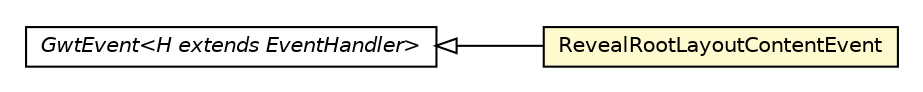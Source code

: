 #!/usr/local/bin/dot
#
# Class diagram 
# Generated by UMLGraph version R5_6-24-gf6e263 (http://www.umlgraph.org/)
#

digraph G {
	edge [fontname="Helvetica",fontsize=10,labelfontname="Helvetica",labelfontsize=10];
	node [fontname="Helvetica",fontsize=10,shape=plaintext];
	nodesep=0.25;
	ranksep=0.5;
	rankdir=LR;
	// com.gwtplatform.mvp.client.proxy.RevealRootLayoutContentEvent
	c348924 [label=<<table title="com.gwtplatform.mvp.client.proxy.RevealRootLayoutContentEvent" border="0" cellborder="1" cellspacing="0" cellpadding="2" port="p" bgcolor="lemonChiffon" href="./RevealRootLayoutContentEvent.html">
		<tr><td><table border="0" cellspacing="0" cellpadding="1">
<tr><td align="center" balign="center"> RevealRootLayoutContentEvent </td></tr>
		</table></td></tr>
		</table>>, URL="./RevealRootLayoutContentEvent.html", fontname="Helvetica", fontcolor="black", fontsize=10.0];
	//com.gwtplatform.mvp.client.proxy.RevealRootLayoutContentEvent extends com.google.gwt.event.shared.GwtEvent<com.gwtplatform.mvp.client.proxy.RevealRootLayoutContentHandler>
	c349353:p -> c348924:p [dir=back,arrowtail=empty];
	// com.google.gwt.event.shared.GwtEvent<H extends com.google.gwt.event.shared.EventHandler>
	c349353 [label=<<table title="com.google.gwt.event.shared.GwtEvent" border="0" cellborder="1" cellspacing="0" cellpadding="2" port="p" href="http://google-web-toolkit.googlecode.com/svn/javadoc/latest/com/google/gwt/event/shared/GwtEvent.html">
		<tr><td><table border="0" cellspacing="0" cellpadding="1">
<tr><td align="center" balign="center"><font face="Helvetica-Oblique"> GwtEvent&lt;H extends EventHandler&gt; </font></td></tr>
		</table></td></tr>
		</table>>, URL="http://google-web-toolkit.googlecode.com/svn/javadoc/latest/com/google/gwt/event/shared/GwtEvent.html", fontname="Helvetica", fontcolor="black", fontsize=10.0];
}

